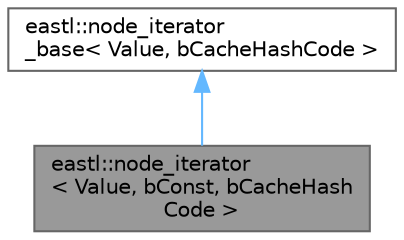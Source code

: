 digraph "eastl::node_iterator&lt; Value, bConst, bCacheHashCode &gt;"
{
 // LATEX_PDF_SIZE
  bgcolor="transparent";
  edge [fontname=Helvetica,fontsize=10,labelfontname=Helvetica,labelfontsize=10];
  node [fontname=Helvetica,fontsize=10,shape=box,height=0.2,width=0.4];
  Node1 [id="Node000001",label="eastl::node_iterator\l\< Value, bConst, bCacheHash\lCode \>",height=0.2,width=0.4,color="gray40", fillcolor="grey60", style="filled", fontcolor="black",tooltip=" "];
  Node2 -> Node1 [id="edge1_Node000001_Node000002",dir="back",color="steelblue1",style="solid",tooltip=" "];
  Node2 [id="Node000002",label="eastl::node_iterator\l_base\< Value, bCacheHashCode \>",height=0.2,width=0.4,color="gray40", fillcolor="white", style="filled",URL="$structeastl_1_1node__iterator__base.html",tooltip=" "];
}
